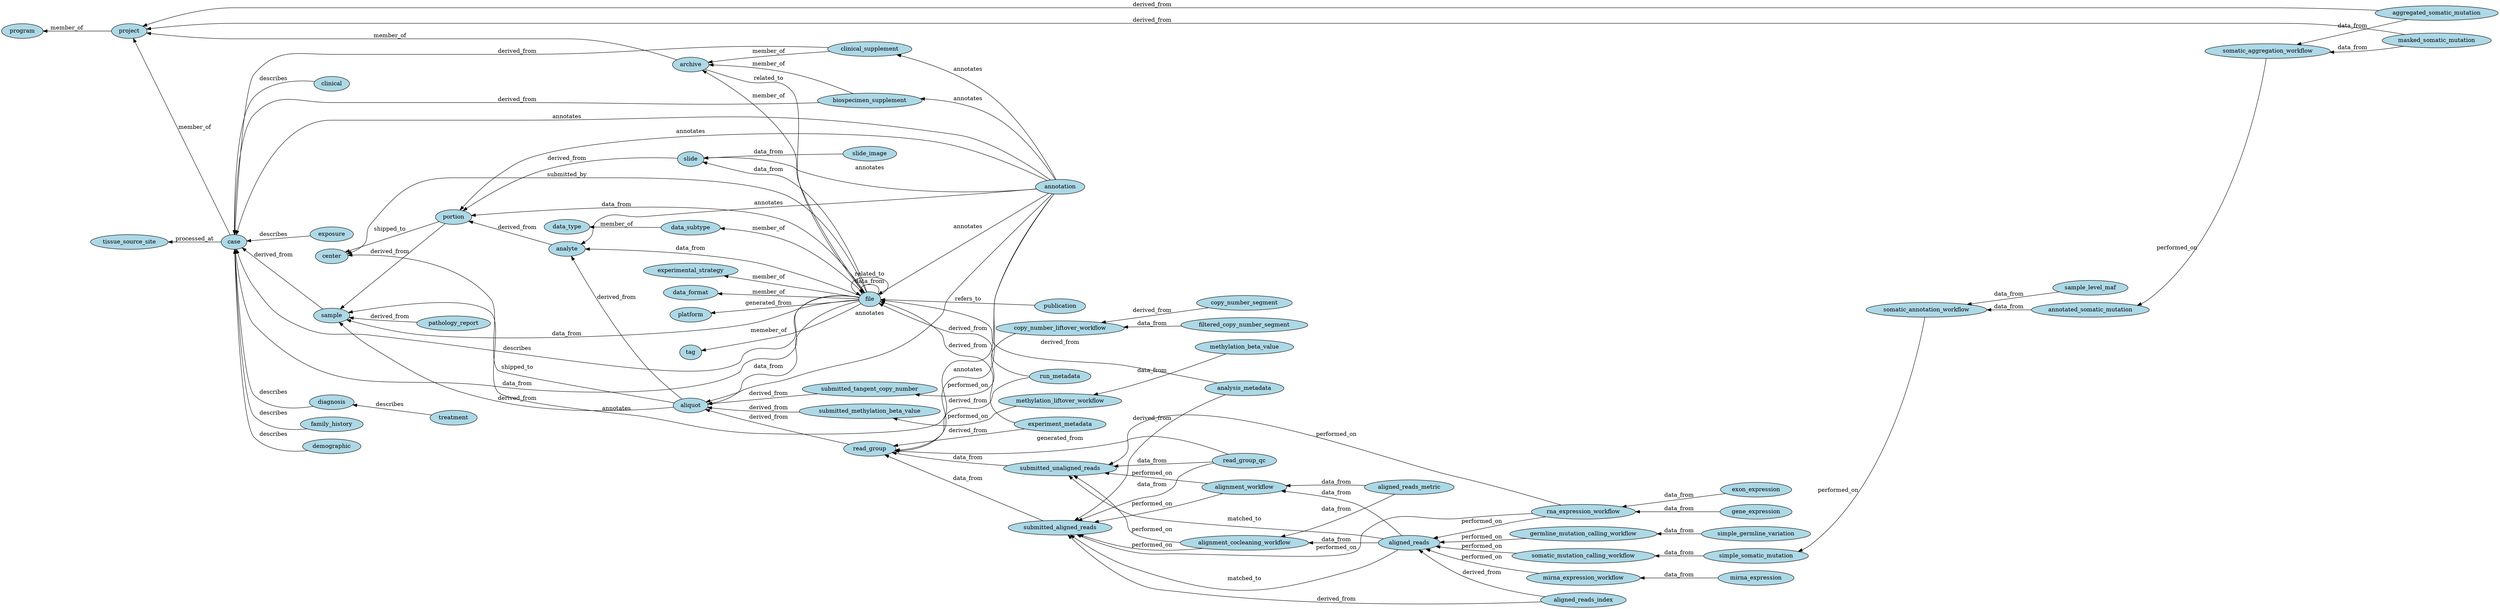 // High level graph representation of GDC data model
digraph {
	graph [rankdir=RL]
	node [fillcolor=lightblue style=filled]
		submitted_unaligned_reads [label=submitted_unaligned_reads]
		somatic_mutation_calling_workflow [label=somatic_mutation_calling_workflow]
		run_metadata [label=run_metadata]
		read_group [label=read_group]
		family_history [label=family_history]
		publication [label=publication]
		platform [label=platform]
		aligned_reads_metric [label=aligned_reads_metric]
		demographic [label=demographic]
		pathology_report [label=pathology_report]
		program [label=program]
		somatic_annotation_workflow [label=somatic_annotation_workflow]
		biospecimen_supplement [label=biospecimen_supplement]
		clinical [label=clinical]
		treatment [label=treatment]
		alignment_cocleaning_workflow [label=alignment_cocleaning_workflow]
		submitted_tangent_copy_number [label=submitted_tangent_copy_number]
		aliquot [label=aliquot]
		methylation_beta_value [label=methylation_beta_value]
		analysis_metadata [label=analysis_metadata]
		masked_somatic_mutation [label=masked_somatic_mutation]
		annotated_somatic_mutation [label=annotated_somatic_mutation]
		case [label=case]
		submitted_aligned_reads [label=submitted_aligned_reads]
		simple_somatic_mutation [label=simple_somatic_mutation]
		filtered_copy_number_segment [label=filtered_copy_number_segment]
		rna_expression_workflow [label=rna_expression_workflow]
		aggregated_somatic_mutation [label=aggregated_somatic_mutation]
		project [label=project]
		slide [label=slide]
		tissue_source_site [label=tissue_source_site]
		germline_mutation_calling_workflow [label=germline_mutation_calling_workflow]
		experiment_metadata [label=experiment_metadata]
		sample_level_maf [label=sample_level_maf]
		sample [label=sample]
		tag [label=tag]
		analyte [label=analyte]
		file [label=file]
		simple_germline_variation [label=simple_germline_variation]
		somatic_aggregation_workflow [label=somatic_aggregation_workflow]
		slide_image [label=slide_image]
		archive [label=archive]
		read_group_qc [label=read_group_qc]
		mirna_expression [label=mirna_expression]
		submitted_methylation_beta_value [label=submitted_methylation_beta_value]
		data_subtype [label=data_subtype]
		experimental_strategy [label=experimental_strategy]
		data_type [label=data_type]
		copy_number_segment [label=copy_number_segment]
		aligned_reads [label=aligned_reads]
		copy_number_liftover_workflow [label=copy_number_liftover_workflow]
		aligned_reads_index [label=aligned_reads_index]
		methylation_liftover_workflow [label=methylation_liftover_workflow]
		annotation [label=annotation]
		exon_expression [label=exon_expression]
		exposure [label=exposure]
		gene_expression [label=gene_expression]
		center [label=center]
		alignment_workflow [label=alignment_workflow]
		clinical_supplement [label=clinical_supplement]
		data_format [label=data_format]
		portion [label=portion]
		diagnosis [label=diagnosis]
		mirna_expression_workflow [label=mirna_expression_workflow]
			submitted_unaligned_reads -> read_group [label=data_from]
			somatic_mutation_calling_workflow -> aligned_reads [label=performed_on]
			run_metadata -> read_group [label=derived_from]
			run_metadata -> file [label=derived_from]
			read_group -> aliquot [label=derived_from]
			family_history -> case [label=describes]
			publication -> file [label=refers_to]
			aligned_reads_metric -> alignment_cocleaning_workflow [label=data_from]
			aligned_reads_metric -> alignment_workflow [label=data_from]
			demographic -> case [label=describes]
			pathology_report -> sample [label=derived_from]
			somatic_annotation_workflow -> simple_somatic_mutation [label=performed_on]
			biospecimen_supplement -> case [label=derived_from]
			biospecimen_supplement -> archive [label=member_of]
			clinical -> case [label=describes]
			treatment -> diagnosis [label=describes]
			alignment_cocleaning_workflow -> submitted_aligned_reads [label=performed_on]
			alignment_cocleaning_workflow -> submitted_unaligned_reads [label=performed_on]
			submitted_tangent_copy_number -> aliquot [label=derived_from]
			aliquot -> analyte [label=derived_from]
			aliquot -> sample [label=derived_from]
			aliquot -> center [label=shipped_to]
			methylation_beta_value -> methylation_liftover_workflow [label=data_from]
			analysis_metadata -> file [label=derived_from]
			analysis_metadata -> submitted_aligned_reads [label=derived_from]
			masked_somatic_mutation -> somatic_aggregation_workflow [label=data_from]
			masked_somatic_mutation -> project [label=derived_from]
			annotated_somatic_mutation -> somatic_annotation_workflow [label=data_from]
			case -> tissue_source_site [label=processed_at]
			case -> project [label=member_of]
			submitted_aligned_reads -> read_group [label=data_from]
			simple_somatic_mutation -> somatic_mutation_calling_workflow [label=data_from]
			filtered_copy_number_segment -> copy_number_liftover_workflow [label=data_from]
			rna_expression_workflow -> submitted_aligned_reads [label=performed_on]
			rna_expression_workflow -> submitted_unaligned_reads [label=performed_on]
			rna_expression_workflow -> aligned_reads [label=performed_on]
			aggregated_somatic_mutation -> somatic_aggregation_workflow [label=data_from]
			aggregated_somatic_mutation -> project [label=derived_from]
			project -> program [label=member_of]
			slide -> portion [label=derived_from]
			germline_mutation_calling_workflow -> aligned_reads [label=performed_on]
			experiment_metadata -> read_group [label=derived_from]
			experiment_metadata -> file [label=derived_from]
			sample_level_maf -> somatic_annotation_workflow [label=data_from]
			sample -> case [label=derived_from]
			analyte -> portion [label=derived_from]
			file -> file [label=data_from]
			file -> data_subtype [label=member_of]
			file -> portion [label=data_from]
			file -> sample [label=data_from]
			file -> tag [label=memeber_of]
			file -> case [label=describes]
			file -> analyte [label=data_from]
			file -> data_format [label=member_of]
			file -> slide [label=data_from]
			file -> platform [label=generated_from]
			file -> archive [label=member_of]
			file -> aliquot [label=data_from]
			file -> file [label=related_to]
			file -> case [label=data_from]
			file -> center [label=submitted_by]
			file -> experimental_strategy [label=member_of]
			simple_germline_variation -> germline_mutation_calling_workflow [label=data_from]
			somatic_aggregation_workflow -> annotated_somatic_mutation [label=performed_on]
			slide_image -> slide [label=data_from]
			archive -> file [label=related_to]
			archive -> project [label=member_of]
			read_group_qc -> read_group [label=generated_from]
			read_group_qc -> submitted_aligned_reads [label=data_from]
			read_group_qc -> submitted_unaligned_reads [label=data_from]
			mirna_expression -> mirna_expression_workflow [label=data_from]
			submitted_methylation_beta_value -> aliquot [label=derived_from]
			data_subtype -> data_type [label=member_of]
			copy_number_segment -> copy_number_liftover_workflow [label=derived_from]
			aligned_reads -> alignment_cocleaning_workflow [label=data_from]
			aligned_reads -> submitted_aligned_reads [label=matched_to]
			aligned_reads -> submitted_unaligned_reads [label=matched_to]
			aligned_reads -> alignment_workflow [label=data_from]
			copy_number_liftover_workflow -> submitted_tangent_copy_number [label=performed_on]
			aligned_reads_index -> submitted_aligned_reads [label=derived_from]
			aligned_reads_index -> aligned_reads [label=derived_from]
			methylation_liftover_workflow -> submitted_methylation_beta_value [label=performed_on]
			annotation -> file [label=annotates]
			annotation -> read_group [label=annotates]
			annotation -> portion [label=annotates]
			annotation -> aliquot [label=annotates]
			annotation -> analyte [label=annotates]
			annotation -> biospecimen_supplement [label=annotates]
			annotation -> slide [label=annotates]
			annotation -> sample [label=annotates]
			annotation -> case [label=annotates]
			annotation -> clinical_supplement [label=annotates]
			exon_expression -> rna_expression_workflow [label=data_from]
			exposure -> case [label=describes]
			gene_expression -> rna_expression_workflow [label=data_from]
			alignment_workflow -> submitted_aligned_reads [label=performed_on]
			alignment_workflow -> submitted_unaligned_reads [label=performed_on]
			clinical_supplement -> case [label=derived_from]
			clinical_supplement -> archive [label=member_of]
			portion -> center [label=shipped_to]
			portion -> sample [label=derived_from]
			diagnosis -> case [label=describes]
			mirna_expression_workflow -> aligned_reads [label=performed_on]
}